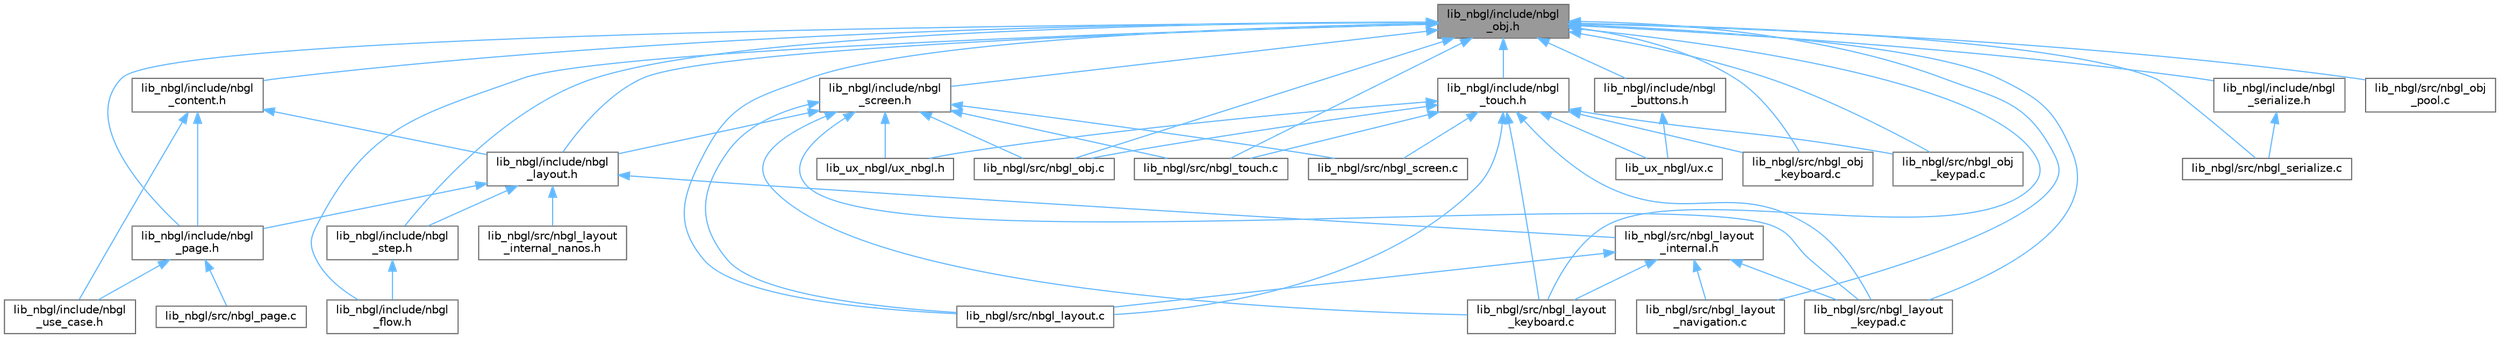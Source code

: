 digraph "lib_nbgl/include/nbgl_obj.h"
{
 // LATEX_PDF_SIZE
  bgcolor="transparent";
  edge [fontname=Helvetica,fontsize=10,labelfontname=Helvetica,labelfontsize=10];
  node [fontname=Helvetica,fontsize=10,shape=box,height=0.2,width=0.4];
  Node1 [label="lib_nbgl/include/nbgl\l_obj.h",height=0.2,width=0.4,color="gray40", fillcolor="grey60", style="filled", fontcolor="black",tooltip="API to draw all basic graphic objects."];
  Node1 -> Node2 [dir="back",color="steelblue1",style="solid"];
  Node2 [label="lib_nbgl/include/nbgl\l_buttons.h",height=0.2,width=0.4,color="grey40", fillcolor="white", style="filled",URL="$nbgl__buttons_8h.html",tooltip=" "];
  Node2 -> Node3 [dir="back",color="steelblue1",style="solid"];
  Node3 [label="lib_ux_nbgl/ux.c",height=0.2,width=0.4,color="grey40", fillcolor="white", style="filled",URL="$ux_8c.html",tooltip=" "];
  Node1 -> Node4 [dir="back",color="steelblue1",style="solid"];
  Node4 [label="lib_nbgl/include/nbgl\l_content.h",height=0.2,width=0.4,color="grey40", fillcolor="white", style="filled",URL="$nbgl__content_8h.html",tooltip="common content for Graphical Library"];
  Node4 -> Node5 [dir="back",color="steelblue1",style="solid"];
  Node5 [label="lib_nbgl/include/nbgl\l_layout.h",height=0.2,width=0.4,color="grey40", fillcolor="white", style="filled",URL="$nbgl__layout_8h.html",tooltip="API of the Advanced BOLOS Graphical Library, for predefined layouts."];
  Node5 -> Node6 [dir="back",color="steelblue1",style="solid"];
  Node6 [label="lib_nbgl/include/nbgl\l_page.h",height=0.2,width=0.4,color="grey40", fillcolor="white", style="filled",URL="$nbgl__page_8h.html",tooltip="API of the Advanced BOLOS Graphical Library, for predefined pages."];
  Node6 -> Node7 [dir="back",color="steelblue1",style="solid"];
  Node7 [label="lib_nbgl/include/nbgl\l_use_case.h",height=0.2,width=0.4,color="grey40", fillcolor="white", style="filled",URL="$nbgl__use__case_8h.html",tooltip="API of the Advanced BOLOS Graphical Library, for typical application use-cases."];
  Node6 -> Node8 [dir="back",color="steelblue1",style="solid"];
  Node8 [label="lib_nbgl/src/nbgl_page.c",height=0.2,width=0.4,color="grey40", fillcolor="white", style="filled",URL="$nbgl__page_8c.html",tooltip="Implementation of predefined pages management for Applications."];
  Node5 -> Node9 [dir="back",color="steelblue1",style="solid"];
  Node9 [label="lib_nbgl/include/nbgl\l_step.h",height=0.2,width=0.4,color="grey40", fillcolor="white", style="filled",URL="$nbgl__step_8h.html",tooltip="Step construction API of NBGL."];
  Node9 -> Node10 [dir="back",color="steelblue1",style="solid"];
  Node10 [label="lib_nbgl/include/nbgl\l_flow.h",height=0.2,width=0.4,color="grey40", fillcolor="white", style="filled",URL="$nbgl__flow_8h.html",tooltip="Flow construction API of NBGL."];
  Node5 -> Node11 [dir="back",color="steelblue1",style="solid"];
  Node11 [label="lib_nbgl/src/nbgl_layout\l_internal.h",height=0.2,width=0.4,color="grey40", fillcolor="white", style="filled",URL="$nbgl__layout__internal_8h.html",tooltip="Internal functions/constants of NBGL layout layer."];
  Node11 -> Node12 [dir="back",color="steelblue1",style="solid"];
  Node12 [label="lib_nbgl/src/nbgl_layout.c",height=0.2,width=0.4,color="grey40", fillcolor="white", style="filled",URL="$nbgl__layout_8c.html",tooltip="Implementation of predefined layouts management for Applications."];
  Node11 -> Node13 [dir="back",color="steelblue1",style="solid"];
  Node13 [label="lib_nbgl/src/nbgl_layout\l_keyboard.c",height=0.2,width=0.4,color="grey40", fillcolor="white", style="filled",URL="$nbgl__layout__keyboard_8c.html",tooltip="Implementation of predefined keyboard related layouts management."];
  Node11 -> Node14 [dir="back",color="steelblue1",style="solid"];
  Node14 [label="lib_nbgl/src/nbgl_layout\l_keypad.c",height=0.2,width=0.4,color="grey40", fillcolor="white", style="filled",URL="$nbgl__layout__keypad_8c.html",tooltip="Implementation of keypad management of predefined layouts management for Applications."];
  Node11 -> Node15 [dir="back",color="steelblue1",style="solid"];
  Node15 [label="lib_nbgl/src/nbgl_layout\l_navigation.c",height=0.2,width=0.4,color="grey40", fillcolor="white", style="filled",URL="$nbgl__layout__navigation_8c.html",tooltip="The construction of a navigation bar with buttons super-object."];
  Node5 -> Node16 [dir="back",color="steelblue1",style="solid"];
  Node16 [label="lib_nbgl/src/nbgl_layout\l_internal_nanos.h",height=0.2,width=0.4,color="grey40", fillcolor="white", style="filled",URL="$nbgl__layout__internal__nanos_8h.html",tooltip="Internal functions/constants of NBGL layout layer."];
  Node4 -> Node6 [dir="back",color="steelblue1",style="solid"];
  Node4 -> Node7 [dir="back",color="steelblue1",style="solid"];
  Node1 -> Node10 [dir="back",color="steelblue1",style="solid"];
  Node1 -> Node5 [dir="back",color="steelblue1",style="solid"];
  Node1 -> Node6 [dir="back",color="steelblue1",style="solid"];
  Node1 -> Node17 [dir="back",color="steelblue1",style="solid"];
  Node17 [label="lib_nbgl/include/nbgl\l_screen.h",height=0.2,width=0.4,color="grey40", fillcolor="white", style="filled",URL="$nbgl__screen_8h.html",tooltip="API to manage screens."];
  Node17 -> Node5 [dir="back",color="steelblue1",style="solid"];
  Node17 -> Node12 [dir="back",color="steelblue1",style="solid"];
  Node17 -> Node13 [dir="back",color="steelblue1",style="solid"];
  Node17 -> Node14 [dir="back",color="steelblue1",style="solid"];
  Node17 -> Node18 [dir="back",color="steelblue1",style="solid"];
  Node18 [label="lib_nbgl/src/nbgl_obj.c",height=0.2,width=0.4,color="grey40", fillcolor="white", style="filled",URL="$nbgl__obj_8c.html",tooltip="Implementation of API to draw all basic graphic objects."];
  Node17 -> Node19 [dir="back",color="steelblue1",style="solid"];
  Node19 [label="lib_nbgl/src/nbgl_screen.c",height=0.2,width=0.4,color="grey40", fillcolor="white", style="filled",URL="$nbgl__screen_8c.html",tooltip="Implementation of screens management API."];
  Node17 -> Node20 [dir="back",color="steelblue1",style="solid"];
  Node20 [label="lib_nbgl/src/nbgl_touch.c",height=0.2,width=0.4,color="grey40", fillcolor="white", style="filled",URL="$nbgl__touch_8c.html",tooltip=" "];
  Node17 -> Node21 [dir="back",color="steelblue1",style="solid"];
  Node21 [label="lib_ux_nbgl/ux_nbgl.h",height=0.2,width=0.4,color="grey40", fillcolor="white", style="filled",URL="$ux__nbgl_8h.html",tooltip=" "];
  Node1 -> Node22 [dir="back",color="steelblue1",style="solid"];
  Node22 [label="lib_nbgl/include/nbgl\l_serialize.h",height=0.2,width=0.4,color="grey40", fillcolor="white", style="filled",URL="$nbgl__serialize_8h.html",tooltip=" "];
  Node22 -> Node23 [dir="back",color="steelblue1",style="solid"];
  Node23 [label="lib_nbgl/src/nbgl_serialize.c",height=0.2,width=0.4,color="grey40", fillcolor="white", style="filled",URL="$nbgl__serialize_8c.html",tooltip=" "];
  Node1 -> Node9 [dir="back",color="steelblue1",style="solid"];
  Node1 -> Node24 [dir="back",color="steelblue1",style="solid"];
  Node24 [label="lib_nbgl/include/nbgl\l_touch.h",height=0.2,width=0.4,color="grey40", fillcolor="white", style="filled",URL="$nbgl__touch_8h.html",tooltip=" "];
  Node24 -> Node12 [dir="back",color="steelblue1",style="solid"];
  Node24 -> Node13 [dir="back",color="steelblue1",style="solid"];
  Node24 -> Node14 [dir="back",color="steelblue1",style="solid"];
  Node24 -> Node18 [dir="back",color="steelblue1",style="solid"];
  Node24 -> Node25 [dir="back",color="steelblue1",style="solid"];
  Node25 [label="lib_nbgl/src/nbgl_obj\l_keyboard.c",height=0.2,width=0.4,color="grey40", fillcolor="white", style="filled",URL="$nbgl__obj__keyboard_8c.html",tooltip="The construction and touch management of a keyboard object."];
  Node24 -> Node26 [dir="back",color="steelblue1",style="solid"];
  Node26 [label="lib_nbgl/src/nbgl_obj\l_keypad.c",height=0.2,width=0.4,color="grey40", fillcolor="white", style="filled",URL="$nbgl__obj__keypad_8c.html",tooltip="The construction and touch management of a keypad object."];
  Node24 -> Node19 [dir="back",color="steelblue1",style="solid"];
  Node24 -> Node20 [dir="back",color="steelblue1",style="solid"];
  Node24 -> Node3 [dir="back",color="steelblue1",style="solid"];
  Node24 -> Node21 [dir="back",color="steelblue1",style="solid"];
  Node1 -> Node12 [dir="back",color="steelblue1",style="solid"];
  Node1 -> Node13 [dir="back",color="steelblue1",style="solid"];
  Node1 -> Node14 [dir="back",color="steelblue1",style="solid"];
  Node1 -> Node15 [dir="back",color="steelblue1",style="solid"];
  Node1 -> Node18 [dir="back",color="steelblue1",style="solid"];
  Node1 -> Node25 [dir="back",color="steelblue1",style="solid"];
  Node1 -> Node26 [dir="back",color="steelblue1",style="solid"];
  Node1 -> Node27 [dir="back",color="steelblue1",style="solid"];
  Node27 [label="lib_nbgl/src/nbgl_obj\l_pool.c",height=0.2,width=0.4,color="grey40", fillcolor="white", style="filled",URL="$nbgl__obj__pool_8c.html",tooltip="Implementation of a graphical objects pool, to be used by any page, or by predefined layout managemen..."];
  Node1 -> Node23 [dir="back",color="steelblue1",style="solid"];
  Node1 -> Node20 [dir="back",color="steelblue1",style="solid"];
}
